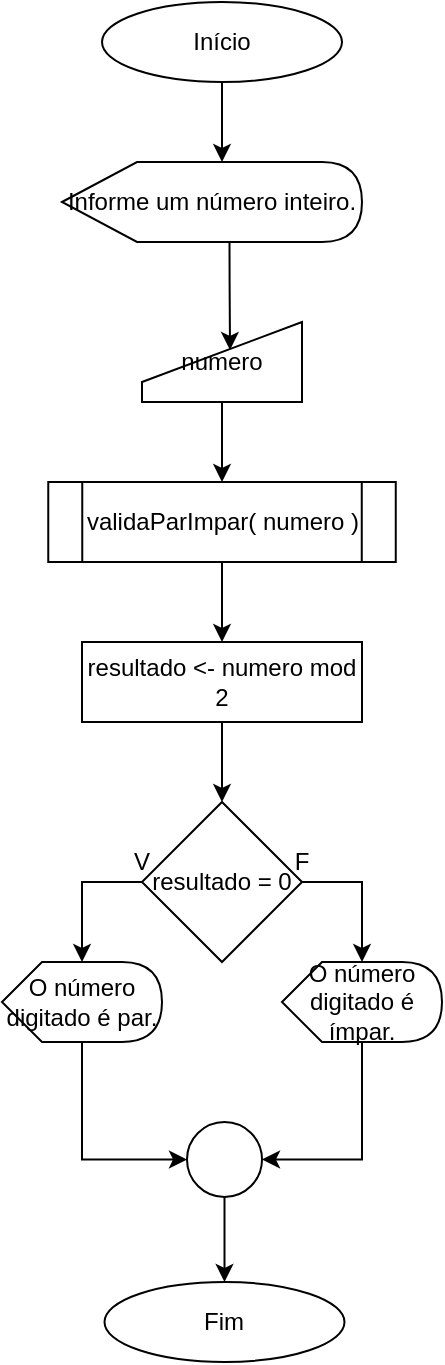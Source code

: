 <mxfile version="14.6.5" type="device"><diagram id="CD0vpHz_uavr8RlDsLUW" name="Page-1"><mxGraphModel dx="1108" dy="454" grid="1" gridSize="10" guides="1" tooltips="1" connect="1" arrows="1" fold="1" page="1" pageScale="1" pageWidth="827" pageHeight="1169" math="0" shadow="0"><root><mxCell id="0"/><mxCell id="1" parent="0"/><mxCell id="FnTM6k5wVBj6aO050BR_-6" style="edgeStyle=orthogonalEdgeStyle;rounded=0;orthogonalLoop=1;jettySize=auto;html=1;exitX=0.5;exitY=1;exitDx=0;exitDy=0;entryX=0.5;entryY=0;entryDx=0;entryDy=0;" parent="1" source="FnTM6k5wVBj6aO050BR_-1" edge="1"><mxGeometry relative="1" as="geometry"><mxPoint x="140" y="120" as="targetPoint"/></mxGeometry></mxCell><mxCell id="FnTM6k5wVBj6aO050BR_-1" value="Início" style="ellipse;whiteSpace=wrap;html=1;" parent="1" vertex="1"><mxGeometry x="80" y="40" width="120" height="40" as="geometry"/></mxCell><mxCell id="FnTM6k5wVBj6aO050BR_-2" value="Fim" style="ellipse;whiteSpace=wrap;html=1;" parent="1" vertex="1"><mxGeometry x="81.25" y="680" width="120" height="40" as="geometry"/></mxCell><mxCell id="FnTM6k5wVBj6aO050BR_-12" style="edgeStyle=orthogonalEdgeStyle;rounded=0;orthogonalLoop=1;jettySize=auto;html=1;exitX=0.5;exitY=1;exitDx=0;exitDy=0;entryX=0.5;entryY=0;entryDx=0;entryDy=0;" parent="1" source="FnTM6k5wVBj6aO050BR_-3" target="FnTM6k5wVBj6aO050BR_-11" edge="1"><mxGeometry relative="1" as="geometry"/></mxCell><mxCell id="FnTM6k5wVBj6aO050BR_-3" value="validaParImpar( numero )" style="shape=process;whiteSpace=wrap;html=1;backgroundOutline=1;" parent="1" vertex="1"><mxGeometry x="53.13" y="280" width="173.75" height="40" as="geometry"/></mxCell><mxCell id="FnTM6k5wVBj6aO050BR_-9" style="edgeStyle=orthogonalEdgeStyle;rounded=0;orthogonalLoop=1;jettySize=auto;html=1;exitX=0;exitY=0;exitDx=83.75;exitDy=40;exitPerimeter=0;entryX=0.55;entryY=0.35;entryDx=0;entryDy=0;entryPerimeter=0;" parent="1" source="FnTM6k5wVBj6aO050BR_-5" target="FnTM6k5wVBj6aO050BR_-8" edge="1"><mxGeometry relative="1" as="geometry"/></mxCell><mxCell id="FnTM6k5wVBj6aO050BR_-5" value="Informe um número inteiro." style="shape=display;whiteSpace=wrap;html=1;" parent="1" vertex="1"><mxGeometry x="60" y="120" width="150" height="40" as="geometry"/></mxCell><mxCell id="FnTM6k5wVBj6aO050BR_-10" style="edgeStyle=orthogonalEdgeStyle;rounded=0;orthogonalLoop=1;jettySize=auto;html=1;exitX=0.5;exitY=1;exitDx=0;exitDy=0;entryX=0.5;entryY=0;entryDx=0;entryDy=0;" parent="1" source="FnTM6k5wVBj6aO050BR_-8" target="FnTM6k5wVBj6aO050BR_-3" edge="1"><mxGeometry relative="1" as="geometry"/></mxCell><mxCell id="FnTM6k5wVBj6aO050BR_-8" value="numero" style="shape=manualInput;whiteSpace=wrap;html=1;" parent="1" vertex="1"><mxGeometry x="100" y="200" width="80" height="40" as="geometry"/></mxCell><mxCell id="FnTM6k5wVBj6aO050BR_-14" style="edgeStyle=orthogonalEdgeStyle;rounded=0;orthogonalLoop=1;jettySize=auto;html=1;exitX=0.5;exitY=1;exitDx=0;exitDy=0;entryX=0.5;entryY=0;entryDx=0;entryDy=0;" parent="1" source="FnTM6k5wVBj6aO050BR_-11" target="FnTM6k5wVBj6aO050BR_-13" edge="1"><mxGeometry relative="1" as="geometry"/></mxCell><mxCell id="FnTM6k5wVBj6aO050BR_-11" value="resultado &amp;lt;- numero mod 2" style="rounded=0;whiteSpace=wrap;html=1;" parent="1" vertex="1"><mxGeometry x="70" y="360" width="140" height="40" as="geometry"/></mxCell><mxCell id="5lyx3V6zwMMBlw6QWgax-1" style="edgeStyle=orthogonalEdgeStyle;rounded=0;orthogonalLoop=1;jettySize=auto;html=1;exitX=0;exitY=0.5;exitDx=0;exitDy=0;entryX=0;entryY=0;entryDx=40;entryDy=0;entryPerimeter=0;" edge="1" parent="1" source="FnTM6k5wVBj6aO050BR_-13" target="FnTM6k5wVBj6aO050BR_-15"><mxGeometry relative="1" as="geometry"/></mxCell><mxCell id="5lyx3V6zwMMBlw6QWgax-3" style="edgeStyle=orthogonalEdgeStyle;rounded=0;orthogonalLoop=1;jettySize=auto;html=1;exitX=1;exitY=0.5;exitDx=0;exitDy=0;entryX=0;entryY=0;entryDx=40;entryDy=0;entryPerimeter=0;" edge="1" parent="1" source="FnTM6k5wVBj6aO050BR_-13" target="5lyx3V6zwMMBlw6QWgax-2"><mxGeometry relative="1" as="geometry"/></mxCell><mxCell id="FnTM6k5wVBj6aO050BR_-13" value="resultado = 0" style="rhombus;whiteSpace=wrap;html=1;" parent="1" vertex="1"><mxGeometry x="100" y="440" width="80" height="80" as="geometry"/></mxCell><mxCell id="5lyx3V6zwMMBlw6QWgax-8" style="edgeStyle=orthogonalEdgeStyle;rounded=0;orthogonalLoop=1;jettySize=auto;html=1;exitX=0;exitY=0;exitDx=40;exitDy=40;exitPerimeter=0;entryX=0;entryY=0.5;entryDx=0;entryDy=0;" edge="1" parent="1" source="FnTM6k5wVBj6aO050BR_-15" target="5lyx3V6zwMMBlw6QWgax-5"><mxGeometry relative="1" as="geometry"/></mxCell><mxCell id="FnTM6k5wVBj6aO050BR_-15" value="O número digitado é par." style="shape=display;whiteSpace=wrap;html=1;" parent="1" vertex="1"><mxGeometry x="30" y="520" width="80" height="40" as="geometry"/></mxCell><mxCell id="FnTM6k5wVBj6aO050BR_-20" value="V" style="text;html=1;strokeColor=none;fillColor=none;align=center;verticalAlign=middle;whiteSpace=wrap;rounded=0;" parent="1" vertex="1"><mxGeometry x="80" y="460" width="40" height="20" as="geometry"/></mxCell><mxCell id="FnTM6k5wVBj6aO050BR_-22" value="F" style="text;html=1;strokeColor=none;fillColor=none;align=center;verticalAlign=middle;whiteSpace=wrap;rounded=0;" parent="1" vertex="1"><mxGeometry x="160" y="460" width="40" height="20" as="geometry"/></mxCell><mxCell id="5lyx3V6zwMMBlw6QWgax-7" style="edgeStyle=orthogonalEdgeStyle;rounded=0;orthogonalLoop=1;jettySize=auto;html=1;exitX=0;exitY=0;exitDx=40;exitDy=40;exitPerimeter=0;entryX=1;entryY=0.5;entryDx=0;entryDy=0;" edge="1" parent="1" source="5lyx3V6zwMMBlw6QWgax-2" target="5lyx3V6zwMMBlw6QWgax-5"><mxGeometry relative="1" as="geometry"/></mxCell><mxCell id="5lyx3V6zwMMBlw6QWgax-2" value="O número digitado é ímpar." style="shape=display;whiteSpace=wrap;html=1;" vertex="1" parent="1"><mxGeometry x="170" y="520" width="80" height="40" as="geometry"/></mxCell><mxCell id="5lyx3V6zwMMBlw6QWgax-9" style="edgeStyle=orthogonalEdgeStyle;rounded=0;orthogonalLoop=1;jettySize=auto;html=1;exitX=0.5;exitY=1;exitDx=0;exitDy=0;entryX=0.5;entryY=0;entryDx=0;entryDy=0;" edge="1" parent="1" source="5lyx3V6zwMMBlw6QWgax-5" target="FnTM6k5wVBj6aO050BR_-2"><mxGeometry relative="1" as="geometry"/></mxCell><mxCell id="5lyx3V6zwMMBlw6QWgax-5" value="" style="ellipse;whiteSpace=wrap;html=1;aspect=fixed;" vertex="1" parent="1"><mxGeometry x="122.5" y="600" width="37.5" height="37.5" as="geometry"/></mxCell></root></mxGraphModel></diagram></mxfile>